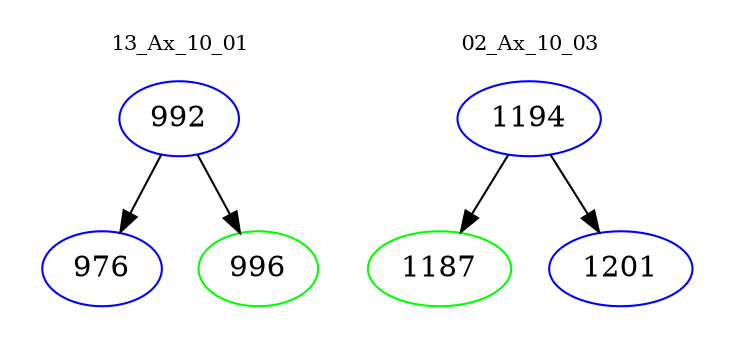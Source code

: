 digraph{
subgraph cluster_0 {
color = white
label = "13_Ax_10_01";
fontsize=10;
T0_992 [label="992", color="blue"]
T0_992 -> T0_976 [color="black"]
T0_976 [label="976", color="blue"]
T0_992 -> T0_996 [color="black"]
T0_996 [label="996", color="green"]
}
subgraph cluster_1 {
color = white
label = "02_Ax_10_03";
fontsize=10;
T1_1194 [label="1194", color="blue"]
T1_1194 -> T1_1187 [color="black"]
T1_1187 [label="1187", color="green"]
T1_1194 -> T1_1201 [color="black"]
T1_1201 [label="1201", color="blue"]
}
}
